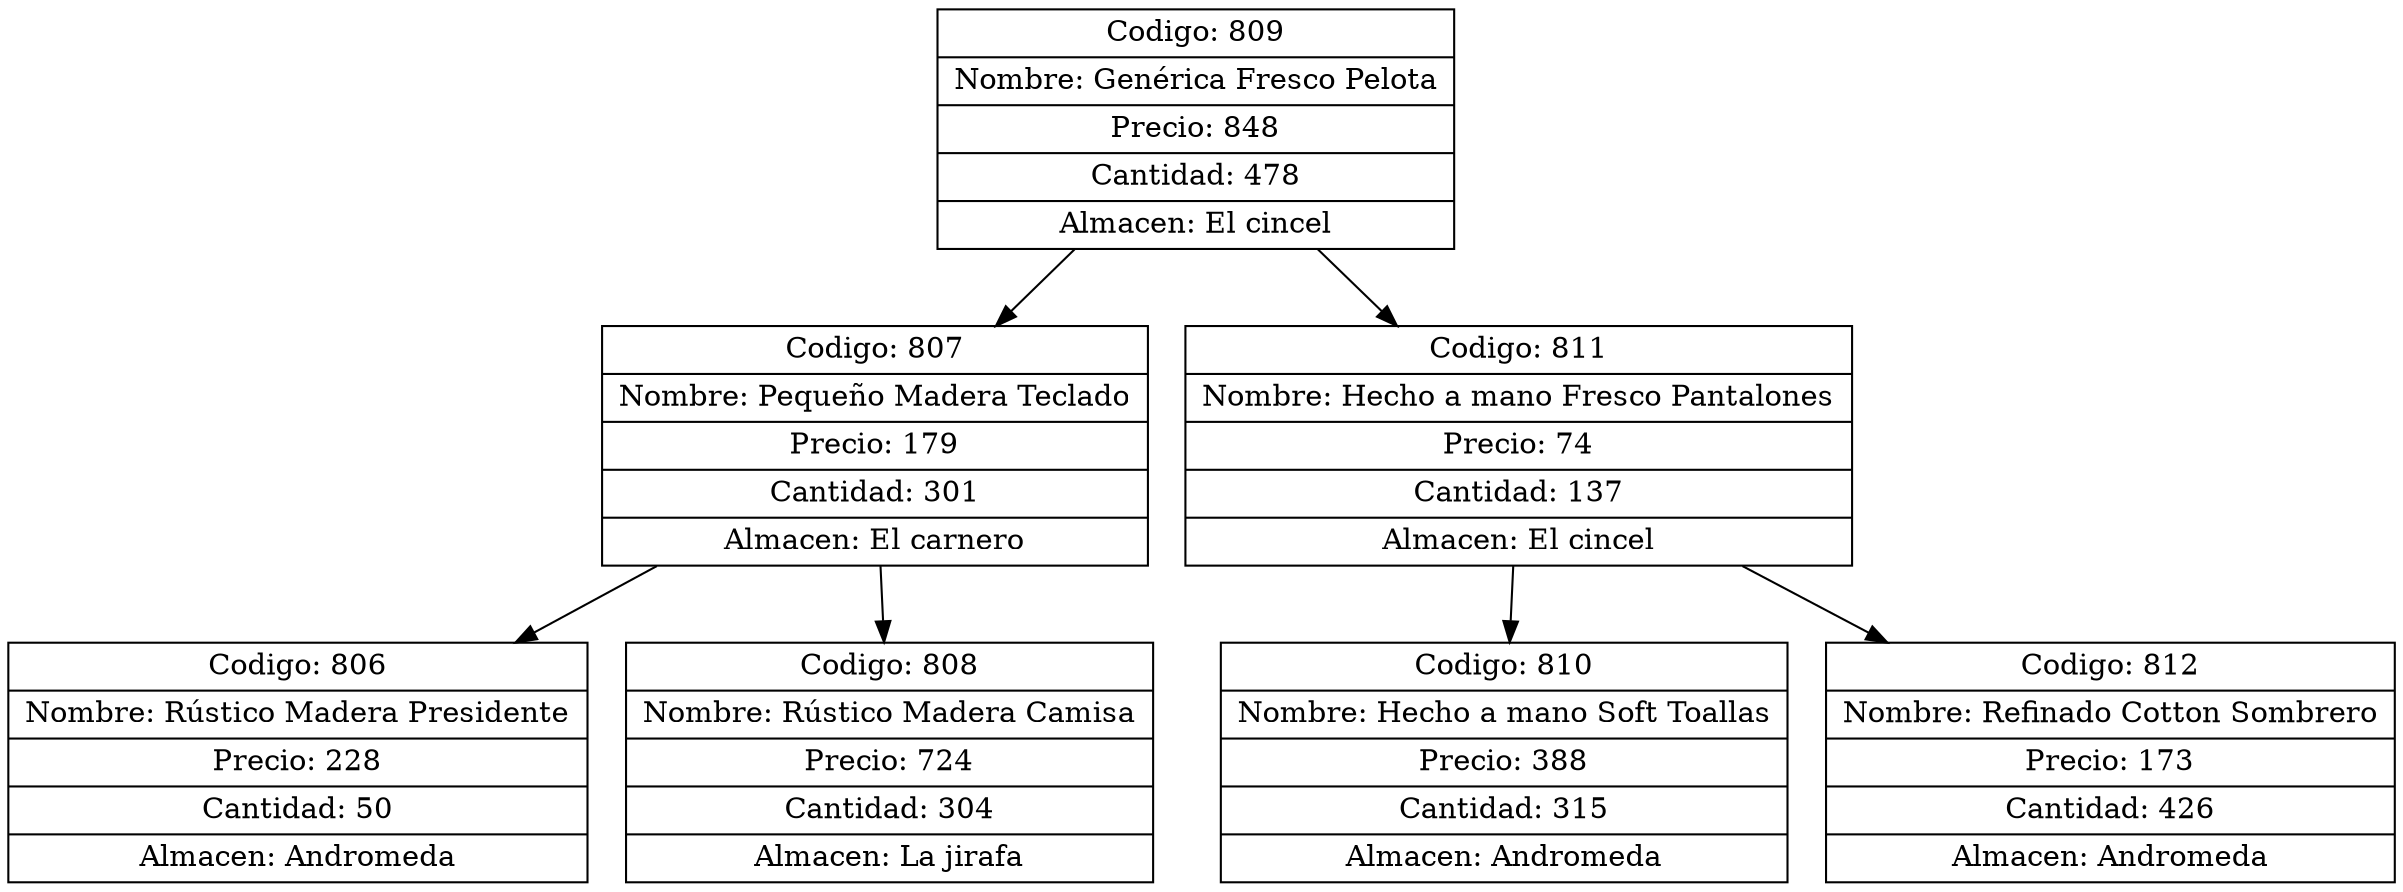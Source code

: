 digraph G{
node[shape="box" shape="record"]
nodo809[label="{ Codigo: 809 | Nombre: Genérica Fresco Pelota | Precio: 848 | Cantidad: 478 | Almacen: El cincel}"];
nodo807[label="{ Codigo: 807 | Nombre: Pequeño Madera Teclado | Precio: 179 | Cantidad: 301 | Almacen: El carnero}"];
nodo806[label="{ Codigo: 806 | Nombre: Rústico Madera Presidente | Precio: 228 | Cantidad: 50 | Almacen: Andromeda}"];
nodo807->nodo806;
nodo808[label="{ Codigo: 808 | Nombre: Rústico Madera Camisa | Precio: 724 | Cantidad: 304 | Almacen: La jirafa}"];
nodo807->nodo808;
nodo809->nodo807;
nodo811[label="{ Codigo: 811 | Nombre: Hecho a mano Fresco Pantalones | Precio: 74 | Cantidad: 137 | Almacen: El cincel}"];
nodo810[label="{ Codigo: 810 | Nombre: Hecho a mano Soft Toallas | Precio: 388 | Cantidad: 315 | Almacen: Andromeda}"];
nodo811->nodo810;
nodo812[label="{ Codigo: 812 | Nombre: Refinado Cotton Sombrero | Precio: 173 | Cantidad: 426 | Almacen: Andromeda}"];
nodo811->nodo812;
nodo809->nodo811;
}
